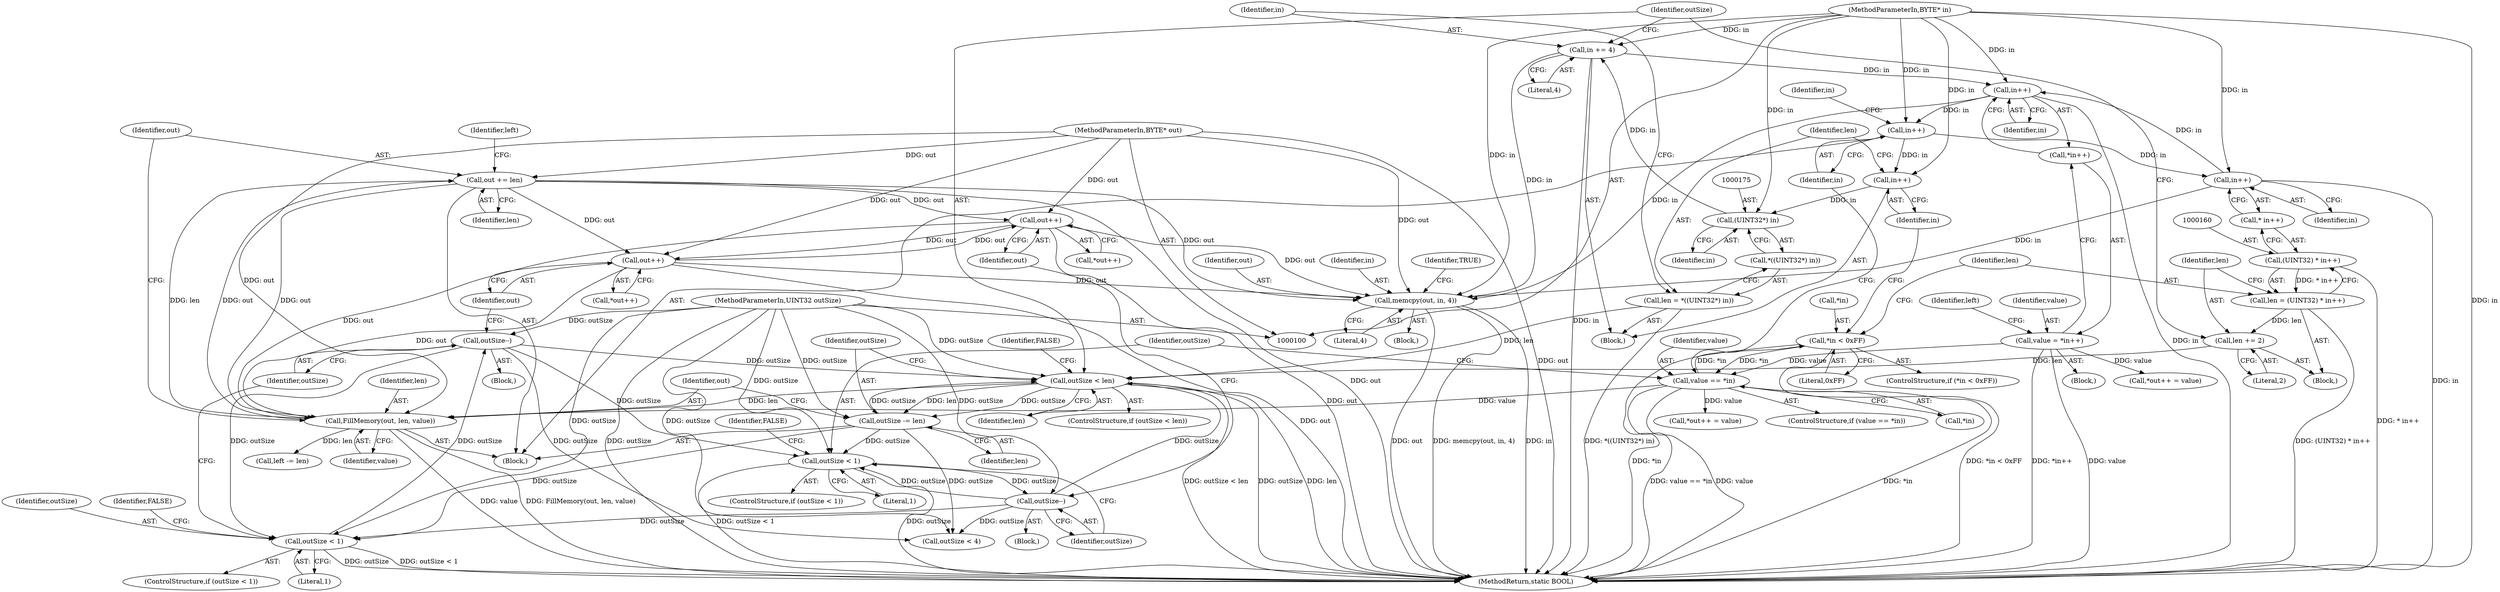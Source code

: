 digraph "0_FreeRDP_d1112c279bd1a327e8e4d0b5f371458bf2579659_1@API" {
"1000226" [label="(Call,memcpy(out, in, 4))"];
"1000193" [label="(Call,out += len)"];
"1000189" [label="(Call,FillMemory(out, len, value))"];
"1000211" [label="(Call,out++)"];
"1000137" [label="(Call,out++)"];
"1000102" [label="(MethodParameterIn,BYTE* out)"];
"1000181" [label="(Call,outSize < len)"];
"1000186" [label="(Call,outSize -= len)"];
"1000103" [label="(MethodParameterIn,UINT32 outSize)"];
"1000207" [label="(Call,outSize--)"];
"1000202" [label="(Call,outSize < 1)"];
"1000133" [label="(Call,outSize--)"];
"1000128" [label="(Call,outSize < 1)"];
"1000171" [label="(Call,len = *((UINT32*) in))"];
"1000164" [label="(Call,len += 2)"];
"1000157" [label="(Call,len = (UINT32) * in++)"];
"1000159" [label="(Call,(UINT32) * in++)"];
"1000144" [label="(Call,value == *in)"];
"1000117" [label="(Call,value = *in++)"];
"1000152" [label="(Call,*in < 0xFF)"];
"1000177" [label="(Call,in += 4)"];
"1000174" [label="(Call,(UINT32*) in)"];
"1000169" [label="(Call,in++)"];
"1000149" [label="(Call,in++)"];
"1000120" [label="(Call,in++)"];
"1000162" [label="(Call,in++)"];
"1000101" [label="(MethodParameterIn,BYTE* in)"];
"1000227" [label="(Identifier,out)"];
"1000133" [label="(Call,outSize--)"];
"1000204" [label="(Literal,1)"];
"1000124" [label="(Identifier,left)"];
"1000177" [label="(Call,in += 4)"];
"1000226" [label="(Call,memcpy(out, in, 4))"];
"1000137" [label="(Call,out++)"];
"1000134" [label="(Identifier,outSize)"];
"1000118" [label="(Identifier,value)"];
"1000203" [label="(Identifier,outSize)"];
"1000166" [label="(Literal,2)"];
"1000187" [label="(Identifier,outSize)"];
"1000129" [label="(Identifier,outSize)"];
"1000183" [label="(Identifier,len)"];
"1000127" [label="(ControlStructure,if (outSize < 1))"];
"1000201" [label="(ControlStructure,if (outSize < 1))"];
"1000135" [label="(Call,*out++ = value)"];
"1000180" [label="(ControlStructure,if (outSize < len))"];
"1000132" [label="(Identifier,FALSE)"];
"1000188" [label="(Identifier,len)"];
"1000172" [label="(Identifier,len)"];
"1000179" [label="(Literal,4)"];
"1000181" [label="(Call,outSize < len)"];
"1000185" [label="(Identifier,FALSE)"];
"1000165" [label="(Identifier,len)"];
"1000209" [label="(Call,*out++ = value)"];
"1000173" [label="(Call,*((UINT32*) in))"];
"1000116" [label="(Block,)"];
"1000194" [label="(Identifier,out)"];
"1000168" [label="(Block,)"];
"1000152" [label="(Call,*in < 0xFF)"];
"1000212" [label="(Identifier,out)"];
"1000119" [label="(Call,*in++)"];
"1000159" [label="(Call,(UINT32) * in++)"];
"1000191" [label="(Identifier,len)"];
"1000120" [label="(Call,in++)"];
"1000105" [label="(Block,)"];
"1000162" [label="(Call,in++)"];
"1000138" [label="(Identifier,out)"];
"1000157" [label="(Call,len = (UINT32) * in++)"];
"1000144" [label="(Call,value == *in)"];
"1000229" [label="(Literal,4)"];
"1000117" [label="(Call,value = *in++)"];
"1000189" [label="(Call,FillMemory(out, len, value))"];
"1000148" [label="(Block,)"];
"1000228" [label="(Identifier,in)"];
"1000102" [label="(MethodParameterIn,BYTE* out)"];
"1000153" [label="(Call,*in)"];
"1000232" [label="(MethodReturn,static BOOL)"];
"1000154" [label="(Identifier,in)"];
"1000151" [label="(ControlStructure,if (*in < 0xFF))"];
"1000169" [label="(Call,in++)"];
"1000143" [label="(ControlStructure,if (value == *in))"];
"1000190" [label="(Identifier,out)"];
"1000161" [label="(Call,* in++)"];
"1000200" [label="(Block,)"];
"1000186" [label="(Call,outSize -= len)"];
"1000195" [label="(Identifier,len)"];
"1000155" [label="(Literal,0xFF)"];
"1000211" [label="(Call,out++)"];
"1000197" [label="(Identifier,left)"];
"1000126" [label="(Block,)"];
"1000176" [label="(Identifier,in)"];
"1000170" [label="(Identifier,in)"];
"1000146" [label="(Call,*in)"];
"1000121" [label="(Identifier,in)"];
"1000101" [label="(MethodParameterIn,BYTE* in)"];
"1000158" [label="(Identifier,len)"];
"1000196" [label="(Call,left -= len)"];
"1000149" [label="(Call,in++)"];
"1000163" [label="(Identifier,in)"];
"1000193" [label="(Call,out += len)"];
"1000207" [label="(Call,outSize--)"];
"1000192" [label="(Identifier,value)"];
"1000156" [label="(Block,)"];
"1000128" [label="(Call,outSize < 1)"];
"1000150" [label="(Identifier,in)"];
"1000218" [label="(Call,outSize < 4)"];
"1000210" [label="(Call,*out++)"];
"1000182" [label="(Identifier,outSize)"];
"1000164" [label="(Call,len += 2)"];
"1000174" [label="(Call,(UINT32*) in)"];
"1000145" [label="(Identifier,value)"];
"1000171" [label="(Call,len = *((UINT32*) in))"];
"1000178" [label="(Identifier,in)"];
"1000130" [label="(Literal,1)"];
"1000103" [label="(MethodParameterIn,UINT32 outSize)"];
"1000231" [label="(Identifier,TRUE)"];
"1000206" [label="(Identifier,FALSE)"];
"1000208" [label="(Identifier,outSize)"];
"1000202" [label="(Call,outSize < 1)"];
"1000136" [label="(Call,*out++)"];
"1000226" -> "1000105"  [label="AST: "];
"1000226" -> "1000229"  [label="CFG: "];
"1000227" -> "1000226"  [label="AST: "];
"1000228" -> "1000226"  [label="AST: "];
"1000229" -> "1000226"  [label="AST: "];
"1000231" -> "1000226"  [label="CFG: "];
"1000226" -> "1000232"  [label="DDG: out"];
"1000226" -> "1000232"  [label="DDG: memcpy(out, in, 4)"];
"1000226" -> "1000232"  [label="DDG: in"];
"1000193" -> "1000226"  [label="DDG: out"];
"1000211" -> "1000226"  [label="DDG: out"];
"1000137" -> "1000226"  [label="DDG: out"];
"1000102" -> "1000226"  [label="DDG: out"];
"1000177" -> "1000226"  [label="DDG: in"];
"1000120" -> "1000226"  [label="DDG: in"];
"1000162" -> "1000226"  [label="DDG: in"];
"1000101" -> "1000226"  [label="DDG: in"];
"1000193" -> "1000148"  [label="AST: "];
"1000193" -> "1000195"  [label="CFG: "];
"1000194" -> "1000193"  [label="AST: "];
"1000195" -> "1000193"  [label="AST: "];
"1000197" -> "1000193"  [label="CFG: "];
"1000193" -> "1000232"  [label="DDG: out"];
"1000193" -> "1000137"  [label="DDG: out"];
"1000193" -> "1000189"  [label="DDG: out"];
"1000189" -> "1000193"  [label="DDG: len"];
"1000189" -> "1000193"  [label="DDG: out"];
"1000102" -> "1000193"  [label="DDG: out"];
"1000193" -> "1000211"  [label="DDG: out"];
"1000189" -> "1000148"  [label="AST: "];
"1000189" -> "1000192"  [label="CFG: "];
"1000190" -> "1000189"  [label="AST: "];
"1000191" -> "1000189"  [label="AST: "];
"1000192" -> "1000189"  [label="AST: "];
"1000194" -> "1000189"  [label="CFG: "];
"1000189" -> "1000232"  [label="DDG: FillMemory(out, len, value)"];
"1000189" -> "1000232"  [label="DDG: value"];
"1000211" -> "1000189"  [label="DDG: out"];
"1000137" -> "1000189"  [label="DDG: out"];
"1000102" -> "1000189"  [label="DDG: out"];
"1000181" -> "1000189"  [label="DDG: len"];
"1000144" -> "1000189"  [label="DDG: value"];
"1000189" -> "1000196"  [label="DDG: len"];
"1000211" -> "1000210"  [label="AST: "];
"1000211" -> "1000212"  [label="CFG: "];
"1000212" -> "1000211"  [label="AST: "];
"1000210" -> "1000211"  [label="CFG: "];
"1000211" -> "1000232"  [label="DDG: out"];
"1000211" -> "1000137"  [label="DDG: out"];
"1000137" -> "1000211"  [label="DDG: out"];
"1000102" -> "1000211"  [label="DDG: out"];
"1000137" -> "1000136"  [label="AST: "];
"1000137" -> "1000138"  [label="CFG: "];
"1000138" -> "1000137"  [label="AST: "];
"1000136" -> "1000137"  [label="CFG: "];
"1000137" -> "1000232"  [label="DDG: out"];
"1000102" -> "1000137"  [label="DDG: out"];
"1000102" -> "1000100"  [label="AST: "];
"1000102" -> "1000232"  [label="DDG: out"];
"1000181" -> "1000180"  [label="AST: "];
"1000181" -> "1000183"  [label="CFG: "];
"1000182" -> "1000181"  [label="AST: "];
"1000183" -> "1000181"  [label="AST: "];
"1000185" -> "1000181"  [label="CFG: "];
"1000187" -> "1000181"  [label="CFG: "];
"1000181" -> "1000232"  [label="DDG: outSize < len"];
"1000181" -> "1000232"  [label="DDG: outSize"];
"1000181" -> "1000232"  [label="DDG: len"];
"1000186" -> "1000181"  [label="DDG: outSize"];
"1000207" -> "1000181"  [label="DDG: outSize"];
"1000133" -> "1000181"  [label="DDG: outSize"];
"1000103" -> "1000181"  [label="DDG: outSize"];
"1000171" -> "1000181"  [label="DDG: len"];
"1000164" -> "1000181"  [label="DDG: len"];
"1000181" -> "1000186"  [label="DDG: len"];
"1000181" -> "1000186"  [label="DDG: outSize"];
"1000186" -> "1000148"  [label="AST: "];
"1000186" -> "1000188"  [label="CFG: "];
"1000187" -> "1000186"  [label="AST: "];
"1000188" -> "1000186"  [label="AST: "];
"1000190" -> "1000186"  [label="CFG: "];
"1000186" -> "1000128"  [label="DDG: outSize"];
"1000103" -> "1000186"  [label="DDG: outSize"];
"1000186" -> "1000202"  [label="DDG: outSize"];
"1000186" -> "1000218"  [label="DDG: outSize"];
"1000103" -> "1000100"  [label="AST: "];
"1000103" -> "1000232"  [label="DDG: outSize"];
"1000103" -> "1000128"  [label="DDG: outSize"];
"1000103" -> "1000133"  [label="DDG: outSize"];
"1000103" -> "1000202"  [label="DDG: outSize"];
"1000103" -> "1000207"  [label="DDG: outSize"];
"1000103" -> "1000218"  [label="DDG: outSize"];
"1000207" -> "1000200"  [label="AST: "];
"1000207" -> "1000208"  [label="CFG: "];
"1000208" -> "1000207"  [label="AST: "];
"1000212" -> "1000207"  [label="CFG: "];
"1000207" -> "1000128"  [label="DDG: outSize"];
"1000207" -> "1000202"  [label="DDG: outSize"];
"1000202" -> "1000207"  [label="DDG: outSize"];
"1000207" -> "1000218"  [label="DDG: outSize"];
"1000202" -> "1000201"  [label="AST: "];
"1000202" -> "1000204"  [label="CFG: "];
"1000203" -> "1000202"  [label="AST: "];
"1000204" -> "1000202"  [label="AST: "];
"1000206" -> "1000202"  [label="CFG: "];
"1000208" -> "1000202"  [label="CFG: "];
"1000202" -> "1000232"  [label="DDG: outSize"];
"1000202" -> "1000232"  [label="DDG: outSize < 1"];
"1000133" -> "1000202"  [label="DDG: outSize"];
"1000133" -> "1000126"  [label="AST: "];
"1000133" -> "1000134"  [label="CFG: "];
"1000134" -> "1000133"  [label="AST: "];
"1000138" -> "1000133"  [label="CFG: "];
"1000133" -> "1000128"  [label="DDG: outSize"];
"1000128" -> "1000133"  [label="DDG: outSize"];
"1000133" -> "1000218"  [label="DDG: outSize"];
"1000128" -> "1000127"  [label="AST: "];
"1000128" -> "1000130"  [label="CFG: "];
"1000129" -> "1000128"  [label="AST: "];
"1000130" -> "1000128"  [label="AST: "];
"1000132" -> "1000128"  [label="CFG: "];
"1000134" -> "1000128"  [label="CFG: "];
"1000128" -> "1000232"  [label="DDG: outSize"];
"1000128" -> "1000232"  [label="DDG: outSize < 1"];
"1000171" -> "1000168"  [label="AST: "];
"1000171" -> "1000173"  [label="CFG: "];
"1000172" -> "1000171"  [label="AST: "];
"1000173" -> "1000171"  [label="AST: "];
"1000178" -> "1000171"  [label="CFG: "];
"1000171" -> "1000232"  [label="DDG: *((UINT32*) in)"];
"1000164" -> "1000156"  [label="AST: "];
"1000164" -> "1000166"  [label="CFG: "];
"1000165" -> "1000164"  [label="AST: "];
"1000166" -> "1000164"  [label="AST: "];
"1000182" -> "1000164"  [label="CFG: "];
"1000157" -> "1000164"  [label="DDG: len"];
"1000157" -> "1000156"  [label="AST: "];
"1000157" -> "1000159"  [label="CFG: "];
"1000158" -> "1000157"  [label="AST: "];
"1000159" -> "1000157"  [label="AST: "];
"1000165" -> "1000157"  [label="CFG: "];
"1000157" -> "1000232"  [label="DDG: (UINT32) * in++"];
"1000159" -> "1000157"  [label="DDG: * in++"];
"1000159" -> "1000161"  [label="CFG: "];
"1000160" -> "1000159"  [label="AST: "];
"1000161" -> "1000159"  [label="AST: "];
"1000159" -> "1000232"  [label="DDG: * in++"];
"1000144" -> "1000143"  [label="AST: "];
"1000144" -> "1000146"  [label="CFG: "];
"1000145" -> "1000144"  [label="AST: "];
"1000146" -> "1000144"  [label="AST: "];
"1000150" -> "1000144"  [label="CFG: "];
"1000203" -> "1000144"  [label="CFG: "];
"1000144" -> "1000232"  [label="DDG: value == *in"];
"1000144" -> "1000232"  [label="DDG: value"];
"1000144" -> "1000232"  [label="DDG: *in"];
"1000117" -> "1000144"  [label="DDG: value"];
"1000152" -> "1000144"  [label="DDG: *in"];
"1000144" -> "1000152"  [label="DDG: *in"];
"1000144" -> "1000209"  [label="DDG: value"];
"1000117" -> "1000116"  [label="AST: "];
"1000117" -> "1000119"  [label="CFG: "];
"1000118" -> "1000117"  [label="AST: "];
"1000119" -> "1000117"  [label="AST: "];
"1000124" -> "1000117"  [label="CFG: "];
"1000117" -> "1000232"  [label="DDG: value"];
"1000117" -> "1000232"  [label="DDG: *in++"];
"1000117" -> "1000135"  [label="DDG: value"];
"1000152" -> "1000151"  [label="AST: "];
"1000152" -> "1000155"  [label="CFG: "];
"1000153" -> "1000152"  [label="AST: "];
"1000155" -> "1000152"  [label="AST: "];
"1000158" -> "1000152"  [label="CFG: "];
"1000170" -> "1000152"  [label="CFG: "];
"1000152" -> "1000232"  [label="DDG: *in < 0xFF"];
"1000152" -> "1000232"  [label="DDG: *in"];
"1000177" -> "1000168"  [label="AST: "];
"1000177" -> "1000179"  [label="CFG: "];
"1000178" -> "1000177"  [label="AST: "];
"1000179" -> "1000177"  [label="AST: "];
"1000182" -> "1000177"  [label="CFG: "];
"1000177" -> "1000232"  [label="DDG: in"];
"1000177" -> "1000120"  [label="DDG: in"];
"1000174" -> "1000177"  [label="DDG: in"];
"1000101" -> "1000177"  [label="DDG: in"];
"1000174" -> "1000173"  [label="AST: "];
"1000174" -> "1000176"  [label="CFG: "];
"1000175" -> "1000174"  [label="AST: "];
"1000176" -> "1000174"  [label="AST: "];
"1000173" -> "1000174"  [label="CFG: "];
"1000169" -> "1000174"  [label="DDG: in"];
"1000101" -> "1000174"  [label="DDG: in"];
"1000169" -> "1000168"  [label="AST: "];
"1000169" -> "1000170"  [label="CFG: "];
"1000170" -> "1000169"  [label="AST: "];
"1000172" -> "1000169"  [label="CFG: "];
"1000149" -> "1000169"  [label="DDG: in"];
"1000101" -> "1000169"  [label="DDG: in"];
"1000149" -> "1000148"  [label="AST: "];
"1000149" -> "1000150"  [label="CFG: "];
"1000150" -> "1000149"  [label="AST: "];
"1000154" -> "1000149"  [label="CFG: "];
"1000120" -> "1000149"  [label="DDG: in"];
"1000101" -> "1000149"  [label="DDG: in"];
"1000149" -> "1000162"  [label="DDG: in"];
"1000120" -> "1000119"  [label="AST: "];
"1000120" -> "1000121"  [label="CFG: "];
"1000121" -> "1000120"  [label="AST: "];
"1000119" -> "1000120"  [label="CFG: "];
"1000120" -> "1000232"  [label="DDG: in"];
"1000162" -> "1000120"  [label="DDG: in"];
"1000101" -> "1000120"  [label="DDG: in"];
"1000162" -> "1000161"  [label="AST: "];
"1000162" -> "1000163"  [label="CFG: "];
"1000163" -> "1000162"  [label="AST: "];
"1000161" -> "1000162"  [label="CFG: "];
"1000162" -> "1000232"  [label="DDG: in"];
"1000101" -> "1000162"  [label="DDG: in"];
"1000101" -> "1000100"  [label="AST: "];
"1000101" -> "1000232"  [label="DDG: in"];
}
